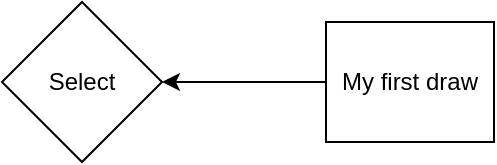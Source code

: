 <mxfile version="17.4.0" type="github">
  <diagram id="81o7t5BjB0EVdO9nxBHt" name="Page-1">
    <mxGraphModel dx="1018" dy="605" grid="1" gridSize="10" guides="1" tooltips="1" connect="1" arrows="1" fold="1" page="1" pageScale="1" pageWidth="827" pageHeight="1169" math="0" shadow="0">
      <root>
        <mxCell id="0" />
        <mxCell id="1" parent="0" />
        <mxCell id="f7cmbQZEeLNbfhsAGj48-4" value="" style="edgeStyle=orthogonalEdgeStyle;rounded=0;orthogonalLoop=1;jettySize=auto;html=1;" edge="1" parent="1" source="f7cmbQZEeLNbfhsAGj48-1" target="f7cmbQZEeLNbfhsAGj48-3">
          <mxGeometry relative="1" as="geometry" />
        </mxCell>
        <mxCell id="f7cmbQZEeLNbfhsAGj48-1" value="My first draw" style="rounded=0;whiteSpace=wrap;html=1;" vertex="1" parent="1">
          <mxGeometry x="330" y="100" width="84" height="60" as="geometry" />
        </mxCell>
        <mxCell id="f7cmbQZEeLNbfhsAGj48-3" value="Select" style="rhombus;whiteSpace=wrap;html=1;rounded=0;" vertex="1" parent="1">
          <mxGeometry x="168" y="90" width="80" height="80" as="geometry" />
        </mxCell>
      </root>
    </mxGraphModel>
  </diagram>
</mxfile>

